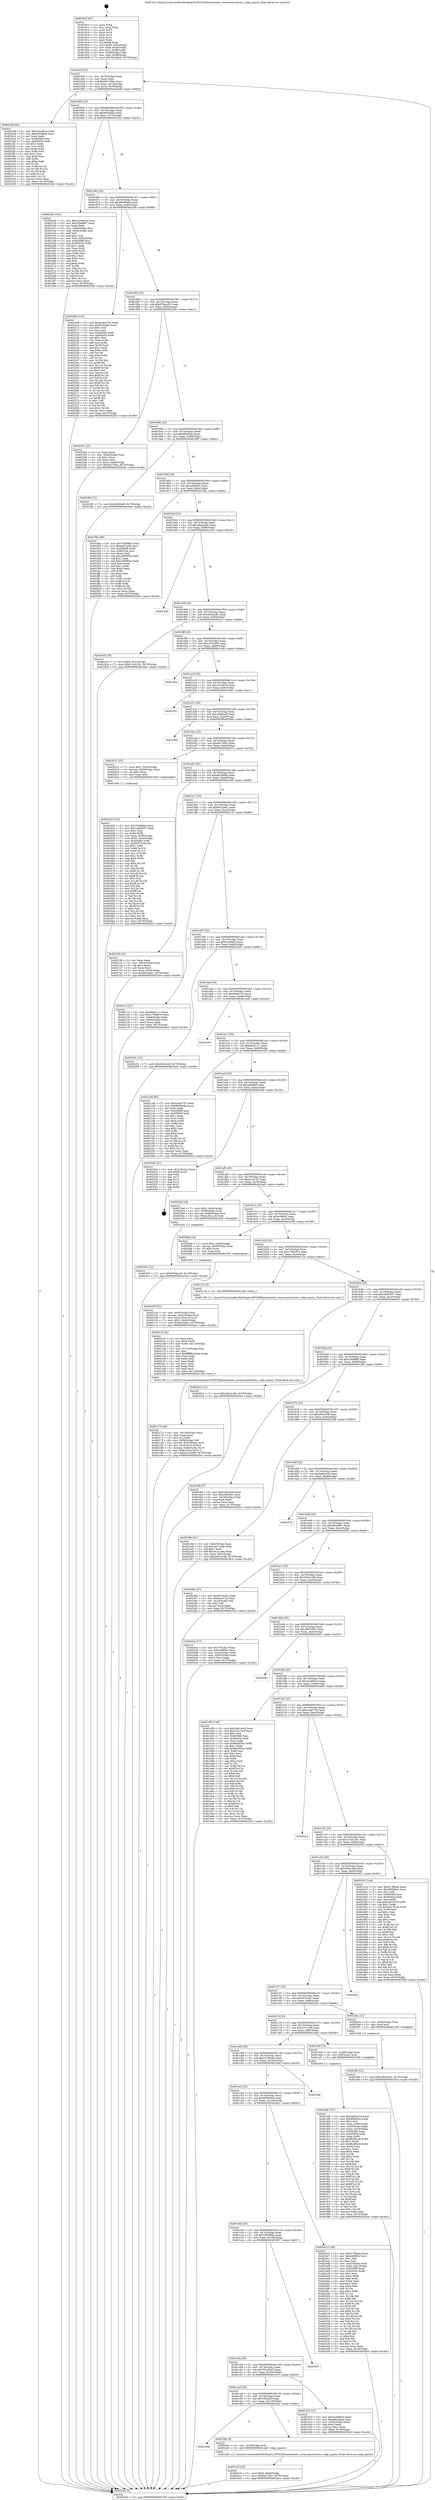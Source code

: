 digraph "0x401910" {
  label = "0x401910 (/mnt/c/Users/mathe/Desktop/tcc/POCII/binaries/extr_swayswaycriteria.c_skip_spaces_Final-ollvm.out::main(0))"
  labelloc = "t"
  node[shape=record]

  Entry [label="",width=0.3,height=0.3,shape=circle,fillcolor=black,style=filled]
  "0x40193f" [label="{
     0x40193f [23]\l
     | [instrs]\l
     &nbsp;&nbsp;0x40193f \<+3\>: mov -0x70(%rbp),%eax\l
     &nbsp;&nbsp;0x401942 \<+2\>: mov %eax,%ecx\l
     &nbsp;&nbsp;0x401944 \<+6\>: sub $0x82c75fce,%ecx\l
     &nbsp;&nbsp;0x40194a \<+3\>: mov %eax,-0x74(%rbp)\l
     &nbsp;&nbsp;0x40194d \<+3\>: mov %ecx,-0x78(%rbp)\l
     &nbsp;&nbsp;0x401950 \<+6\>: je 00000000004022d8 \<main+0x9c8\>\l
  }"]
  "0x4022d8" [label="{
     0x4022d8 [83]\l
     | [instrs]\l
     &nbsp;&nbsp;0x4022d8 \<+5\>: mov $0xc52c461d,%eax\l
     &nbsp;&nbsp;0x4022dd \<+5\>: mov $0x8e926fab,%ecx\l
     &nbsp;&nbsp;0x4022e2 \<+2\>: xor %edx,%edx\l
     &nbsp;&nbsp;0x4022e4 \<+7\>: mov 0x405068,%esi\l
     &nbsp;&nbsp;0x4022eb \<+7\>: mov 0x405054,%edi\l
     &nbsp;&nbsp;0x4022f2 \<+3\>: sub $0x1,%edx\l
     &nbsp;&nbsp;0x4022f5 \<+3\>: mov %esi,%r8d\l
     &nbsp;&nbsp;0x4022f8 \<+3\>: add %edx,%r8d\l
     &nbsp;&nbsp;0x4022fb \<+4\>: imul %r8d,%esi\l
     &nbsp;&nbsp;0x4022ff \<+3\>: and $0x1,%esi\l
     &nbsp;&nbsp;0x402302 \<+3\>: cmp $0x0,%esi\l
     &nbsp;&nbsp;0x402305 \<+4\>: sete %r9b\l
     &nbsp;&nbsp;0x402309 \<+3\>: cmp $0xa,%edi\l
     &nbsp;&nbsp;0x40230c \<+4\>: setl %r10b\l
     &nbsp;&nbsp;0x402310 \<+3\>: mov %r9b,%r11b\l
     &nbsp;&nbsp;0x402313 \<+3\>: and %r10b,%r11b\l
     &nbsp;&nbsp;0x402316 \<+3\>: xor %r10b,%r9b\l
     &nbsp;&nbsp;0x402319 \<+3\>: or %r9b,%r11b\l
     &nbsp;&nbsp;0x40231c \<+4\>: test $0x1,%r11b\l
     &nbsp;&nbsp;0x402320 \<+3\>: cmovne %ecx,%eax\l
     &nbsp;&nbsp;0x402323 \<+3\>: mov %eax,-0x70(%rbp)\l
     &nbsp;&nbsp;0x402326 \<+5\>: jmp 00000000004025e4 \<main+0xcd4\>\l
  }"]
  "0x401956" [label="{
     0x401956 [22]\l
     | [instrs]\l
     &nbsp;&nbsp;0x401956 \<+5\>: jmp 000000000040195b \<main+0x4b\>\l
     &nbsp;&nbsp;0x40195b \<+3\>: mov -0x74(%rbp),%eax\l
     &nbsp;&nbsp;0x40195e \<+5\>: sub $0x8e926fab,%eax\l
     &nbsp;&nbsp;0x401963 \<+3\>: mov %eax,-0x7c(%rbp)\l
     &nbsp;&nbsp;0x401966 \<+6\>: je 000000000040232b \<main+0xa1b\>\l
  }"]
  Exit [label="",width=0.3,height=0.3,shape=circle,fillcolor=black,style=filled,peripheries=2]
  "0x40232b" [label="{
     0x40232b [103]\l
     | [instrs]\l
     &nbsp;&nbsp;0x40232b \<+5\>: mov $0xc52c461d,%eax\l
     &nbsp;&nbsp;0x402330 \<+5\>: mov $0x2d3ef967,%ecx\l
     &nbsp;&nbsp;0x402335 \<+2\>: xor %edx,%edx\l
     &nbsp;&nbsp;0x402337 \<+3\>: mov -0x68(%rbp),%esi\l
     &nbsp;&nbsp;0x40233a \<+3\>: cmp -0x50(%rbp),%esi\l
     &nbsp;&nbsp;0x40233d \<+4\>: setl %dil\l
     &nbsp;&nbsp;0x402341 \<+4\>: and $0x1,%dil\l
     &nbsp;&nbsp;0x402345 \<+4\>: mov %dil,-0x2d(%rbp)\l
     &nbsp;&nbsp;0x402349 \<+7\>: mov 0x405068,%esi\l
     &nbsp;&nbsp;0x402350 \<+8\>: mov 0x405054,%r8d\l
     &nbsp;&nbsp;0x402358 \<+3\>: sub $0x1,%edx\l
     &nbsp;&nbsp;0x40235b \<+3\>: mov %esi,%r9d\l
     &nbsp;&nbsp;0x40235e \<+3\>: add %edx,%r9d\l
     &nbsp;&nbsp;0x402361 \<+4\>: imul %r9d,%esi\l
     &nbsp;&nbsp;0x402365 \<+3\>: and $0x1,%esi\l
     &nbsp;&nbsp;0x402368 \<+3\>: cmp $0x0,%esi\l
     &nbsp;&nbsp;0x40236b \<+4\>: sete %dil\l
     &nbsp;&nbsp;0x40236f \<+4\>: cmp $0xa,%r8d\l
     &nbsp;&nbsp;0x402373 \<+4\>: setl %r10b\l
     &nbsp;&nbsp;0x402377 \<+3\>: mov %dil,%r11b\l
     &nbsp;&nbsp;0x40237a \<+3\>: and %r10b,%r11b\l
     &nbsp;&nbsp;0x40237d \<+3\>: xor %r10b,%dil\l
     &nbsp;&nbsp;0x402380 \<+3\>: or %dil,%r11b\l
     &nbsp;&nbsp;0x402383 \<+4\>: test $0x1,%r11b\l
     &nbsp;&nbsp;0x402387 \<+3\>: cmovne %ecx,%eax\l
     &nbsp;&nbsp;0x40238a \<+3\>: mov %eax,-0x70(%rbp)\l
     &nbsp;&nbsp;0x40238d \<+5\>: jmp 00000000004025e4 \<main+0xcd4\>\l
  }"]
  "0x40196c" [label="{
     0x40196c [22]\l
     | [instrs]\l
     &nbsp;&nbsp;0x40196c \<+5\>: jmp 0000000000401971 \<main+0x61\>\l
     &nbsp;&nbsp;0x401971 \<+3\>: mov -0x74(%rbp),%eax\l
     &nbsp;&nbsp;0x401974 \<+5\>: sub $0x8fad848a,%eax\l
     &nbsp;&nbsp;0x401979 \<+3\>: mov %eax,-0x80(%rbp)\l
     &nbsp;&nbsp;0x40197c \<+6\>: je 000000000040220b \<main+0x8fb\>\l
  }"]
  "0x4023f6" [label="{
     0x4023f6 [12]\l
     | [instrs]\l
     &nbsp;&nbsp;0x4023f6 \<+7\>: movl $0xc064a242,-0x70(%rbp)\l
     &nbsp;&nbsp;0x4023fd \<+5\>: jmp 00000000004025e4 \<main+0xcd4\>\l
  }"]
  "0x40220b" [label="{
     0x40220b [134]\l
     | [instrs]\l
     &nbsp;&nbsp;0x40220b \<+5\>: mov $0x4cab3753,%eax\l
     &nbsp;&nbsp;0x402210 \<+5\>: mov $0xf1cbddf1,%ecx\l
     &nbsp;&nbsp;0x402215 \<+2\>: mov $0x1,%dl\l
     &nbsp;&nbsp;0x402217 \<+2\>: xor %esi,%esi\l
     &nbsp;&nbsp;0x402219 \<+7\>: mov 0x405068,%edi\l
     &nbsp;&nbsp;0x402220 \<+8\>: mov 0x405054,%r8d\l
     &nbsp;&nbsp;0x402228 \<+3\>: sub $0x1,%esi\l
     &nbsp;&nbsp;0x40222b \<+3\>: mov %edi,%r9d\l
     &nbsp;&nbsp;0x40222e \<+3\>: add %esi,%r9d\l
     &nbsp;&nbsp;0x402231 \<+4\>: imul %r9d,%edi\l
     &nbsp;&nbsp;0x402235 \<+3\>: and $0x1,%edi\l
     &nbsp;&nbsp;0x402238 \<+3\>: cmp $0x0,%edi\l
     &nbsp;&nbsp;0x40223b \<+4\>: sete %r10b\l
     &nbsp;&nbsp;0x40223f \<+4\>: cmp $0xa,%r8d\l
     &nbsp;&nbsp;0x402243 \<+4\>: setl %r11b\l
     &nbsp;&nbsp;0x402247 \<+3\>: mov %r10b,%bl\l
     &nbsp;&nbsp;0x40224a \<+3\>: xor $0xff,%bl\l
     &nbsp;&nbsp;0x40224d \<+3\>: mov %r11b,%r14b\l
     &nbsp;&nbsp;0x402250 \<+4\>: xor $0xff,%r14b\l
     &nbsp;&nbsp;0x402254 \<+3\>: xor $0x1,%dl\l
     &nbsp;&nbsp;0x402257 \<+3\>: mov %bl,%r15b\l
     &nbsp;&nbsp;0x40225a \<+4\>: and $0xff,%r15b\l
     &nbsp;&nbsp;0x40225e \<+3\>: and %dl,%r10b\l
     &nbsp;&nbsp;0x402261 \<+3\>: mov %r14b,%r12b\l
     &nbsp;&nbsp;0x402264 \<+4\>: and $0xff,%r12b\l
     &nbsp;&nbsp;0x402268 \<+3\>: and %dl,%r11b\l
     &nbsp;&nbsp;0x40226b \<+3\>: or %r10b,%r15b\l
     &nbsp;&nbsp;0x40226e \<+3\>: or %r11b,%r12b\l
     &nbsp;&nbsp;0x402271 \<+3\>: xor %r12b,%r15b\l
     &nbsp;&nbsp;0x402274 \<+3\>: or %r14b,%bl\l
     &nbsp;&nbsp;0x402277 \<+3\>: xor $0xff,%bl\l
     &nbsp;&nbsp;0x40227a \<+3\>: or $0x1,%dl\l
     &nbsp;&nbsp;0x40227d \<+2\>: and %dl,%bl\l
     &nbsp;&nbsp;0x40227f \<+3\>: or %bl,%r15b\l
     &nbsp;&nbsp;0x402282 \<+4\>: test $0x1,%r15b\l
     &nbsp;&nbsp;0x402286 \<+3\>: cmovne %ecx,%eax\l
     &nbsp;&nbsp;0x402289 \<+3\>: mov %eax,-0x70(%rbp)\l
     &nbsp;&nbsp;0x40228c \<+5\>: jmp 00000000004025e4 \<main+0xcd4\>\l
  }"]
  "0x401982" [label="{
     0x401982 [25]\l
     | [instrs]\l
     &nbsp;&nbsp;0x401982 \<+5\>: jmp 0000000000401987 \<main+0x77\>\l
     &nbsp;&nbsp;0x401987 \<+3\>: mov -0x74(%rbp),%eax\l
     &nbsp;&nbsp;0x40198a \<+5\>: sub $0x97b9ac20,%eax\l
     &nbsp;&nbsp;0x40198f \<+6\>: mov %eax,-0x84(%rbp)\l
     &nbsp;&nbsp;0x401995 \<+6\>: je 00000000004023d1 \<main+0xac1\>\l
  }"]
  "0x4023c5" [label="{
     0x4023c5 [12]\l
     | [instrs]\l
     &nbsp;&nbsp;0x4023c5 \<+7\>: movl $0x97b9ac20,-0x70(%rbp)\l
     &nbsp;&nbsp;0x4023cc \<+5\>: jmp 00000000004025e4 \<main+0xcd4\>\l
  }"]
  "0x4023d1" [label="{
     0x4023d1 [25]\l
     | [instrs]\l
     &nbsp;&nbsp;0x4023d1 \<+2\>: xor %eax,%eax\l
     &nbsp;&nbsp;0x4023d3 \<+3\>: mov -0x68(%rbp),%ecx\l
     &nbsp;&nbsp;0x4023d6 \<+3\>: sub $0x1,%eax\l
     &nbsp;&nbsp;0x4023d9 \<+2\>: sub %eax,%ecx\l
     &nbsp;&nbsp;0x4023db \<+3\>: mov %ecx,-0x68(%rbp)\l
     &nbsp;&nbsp;0x4023de \<+7\>: movl $0x82c75fce,-0x70(%rbp)\l
     &nbsp;&nbsp;0x4023e5 \<+5\>: jmp 00000000004025e4 \<main+0xcd4\>\l
  }"]
  "0x40199b" [label="{
     0x40199b [25]\l
     | [instrs]\l
     &nbsp;&nbsp;0x40199b \<+5\>: jmp 00000000004019a0 \<main+0x90\>\l
     &nbsp;&nbsp;0x4019a0 \<+3\>: mov -0x74(%rbp),%eax\l
     &nbsp;&nbsp;0x4019a3 \<+5\>: sub $0x9f6df2ea,%eax\l
     &nbsp;&nbsp;0x4019a8 \<+6\>: mov %eax,-0x88(%rbp)\l
     &nbsp;&nbsp;0x4019ae \<+6\>: je 0000000000401f93 \<main+0x683\>\l
  }"]
  "0x4022c5" [label="{
     0x4022c5 [19]\l
     | [instrs]\l
     &nbsp;&nbsp;0x4022c5 \<+7\>: movl $0x0,-0x68(%rbp)\l
     &nbsp;&nbsp;0x4022cc \<+7\>: movl $0x82c75fce,-0x70(%rbp)\l
     &nbsp;&nbsp;0x4022d3 \<+5\>: jmp 00000000004025e4 \<main+0xcd4\>\l
  }"]
  "0x401f93" [label="{
     0x401f93 [12]\l
     | [instrs]\l
     &nbsp;&nbsp;0x401f93 \<+7\>: movl $0x25bf8af6,-0x70(%rbp)\l
     &nbsp;&nbsp;0x401f9a \<+5\>: jmp 00000000004025e4 \<main+0xcd4\>\l
  }"]
  "0x4019b4" [label="{
     0x4019b4 [25]\l
     | [instrs]\l
     &nbsp;&nbsp;0x4019b4 \<+5\>: jmp 00000000004019b9 \<main+0xa9\>\l
     &nbsp;&nbsp;0x4019b9 \<+3\>: mov -0x74(%rbp),%eax\l
     &nbsp;&nbsp;0x4019bc \<+5\>: sub $0xa3efcfb1,%eax\l
     &nbsp;&nbsp;0x4019c1 \<+6\>: mov %eax,-0x8c(%rbp)\l
     &nbsp;&nbsp;0x4019c7 \<+6\>: je 0000000000401fba \<main+0x6aa\>\l
  }"]
  "0x401d06" [label="{
     0x401d06\l
  }", style=dashed]
  "0x401fba" [label="{
     0x401fba [88]\l
     | [instrs]\l
     &nbsp;&nbsp;0x401fba \<+5\>: mov $0x70509fab,%eax\l
     &nbsp;&nbsp;0x401fbf \<+5\>: mov $0xda27a0fc,%ecx\l
     &nbsp;&nbsp;0x401fc4 \<+7\>: mov 0x405068,%edx\l
     &nbsp;&nbsp;0x401fcb \<+7\>: mov 0x405054,%esi\l
     &nbsp;&nbsp;0x401fd2 \<+2\>: mov %edx,%edi\l
     &nbsp;&nbsp;0x401fd4 \<+6\>: sub $0xc306905a,%edi\l
     &nbsp;&nbsp;0x401fda \<+3\>: sub $0x1,%edi\l
     &nbsp;&nbsp;0x401fdd \<+6\>: add $0xc306905a,%edi\l
     &nbsp;&nbsp;0x401fe3 \<+3\>: imul %edi,%edx\l
     &nbsp;&nbsp;0x401fe6 \<+3\>: and $0x1,%edx\l
     &nbsp;&nbsp;0x401fe9 \<+3\>: cmp $0x0,%edx\l
     &nbsp;&nbsp;0x401fec \<+4\>: sete %r8b\l
     &nbsp;&nbsp;0x401ff0 \<+3\>: cmp $0xa,%esi\l
     &nbsp;&nbsp;0x401ff3 \<+4\>: setl %r9b\l
     &nbsp;&nbsp;0x401ff7 \<+3\>: mov %r8b,%r10b\l
     &nbsp;&nbsp;0x401ffa \<+3\>: and %r9b,%r10b\l
     &nbsp;&nbsp;0x401ffd \<+3\>: xor %r9b,%r8b\l
     &nbsp;&nbsp;0x402000 \<+3\>: or %r8b,%r10b\l
     &nbsp;&nbsp;0x402003 \<+4\>: test $0x1,%r10b\l
     &nbsp;&nbsp;0x402007 \<+3\>: cmovne %ecx,%eax\l
     &nbsp;&nbsp;0x40200a \<+3\>: mov %eax,-0x70(%rbp)\l
     &nbsp;&nbsp;0x40200d \<+5\>: jmp 00000000004025e4 \<main+0xcd4\>\l
  }"]
  "0x4019cd" [label="{
     0x4019cd [25]\l
     | [instrs]\l
     &nbsp;&nbsp;0x4019cd \<+5\>: jmp 00000000004019d2 \<main+0xc2\>\l
     &nbsp;&nbsp;0x4019d2 \<+3\>: mov -0x74(%rbp),%eax\l
     &nbsp;&nbsp;0x4019d5 \<+5\>: sub $0xa9e2baa6,%eax\l
     &nbsp;&nbsp;0x4019da \<+6\>: mov %eax,-0x90(%rbp)\l
     &nbsp;&nbsp;0x4019e0 \<+6\>: je 0000000000401d2b \<main+0x41b\>\l
  }"]
  "0x4022bc" [label="{
     0x4022bc [9]\l
     | [instrs]\l
     &nbsp;&nbsp;0x4022bc \<+4\>: mov -0x58(%rbp),%rdi\l
     &nbsp;&nbsp;0x4022c0 \<+5\>: call 0000000000401440 \<skip_spaces\>\l
     | [calls]\l
     &nbsp;&nbsp;0x401440 \{1\} (/mnt/c/Users/mathe/Desktop/tcc/POCII/binaries/extr_swayswaycriteria.c_skip_spaces_Final-ollvm.out::skip_spaces)\l
  }"]
  "0x401d2b" [label="{
     0x401d2b\l
  }", style=dashed]
  "0x4019e6" [label="{
     0x4019e6 [25]\l
     | [instrs]\l
     &nbsp;&nbsp;0x4019e6 \<+5\>: jmp 00000000004019eb \<main+0xdb\>\l
     &nbsp;&nbsp;0x4019eb \<+3\>: mov -0x74(%rbp),%eax\l
     &nbsp;&nbsp;0x4019ee \<+5\>: sub $0xc064a242,%eax\l
     &nbsp;&nbsp;0x4019f3 \<+6\>: mov %eax,-0x94(%rbp)\l
     &nbsp;&nbsp;0x4019f9 \<+6\>: je 000000000040241f \<main+0xb0f\>\l
  }"]
  "0x402173" [label="{
     0x402173 [44]\l
     | [instrs]\l
     &nbsp;&nbsp;0x402173 \<+6\>: mov -0x118(%rbp),%ecx\l
     &nbsp;&nbsp;0x402179 \<+3\>: imul %eax,%ecx\l
     &nbsp;&nbsp;0x40217c \<+3\>: mov %cl,%r8b\l
     &nbsp;&nbsp;0x40217f \<+4\>: mov -0x58(%rbp),%r9\l
     &nbsp;&nbsp;0x402183 \<+4\>: movslq -0x5c(%rbp),%r10\l
     &nbsp;&nbsp;0x402187 \<+4\>: mov (%r9,%r10,8),%r9\l
     &nbsp;&nbsp;0x40218b \<+4\>: movslq -0x64(%rbp),%r10\l
     &nbsp;&nbsp;0x40218f \<+4\>: mov %r8b,(%r9,%r10,1)\l
     &nbsp;&nbsp;0x402193 \<+7\>: movl $0xe6c309d6,-0x70(%rbp)\l
     &nbsp;&nbsp;0x40219a \<+5\>: jmp 00000000004025e4 \<main+0xcd4\>\l
  }"]
  "0x40241f" [label="{
     0x40241f [19]\l
     | [instrs]\l
     &nbsp;&nbsp;0x40241f \<+7\>: movl $0x0,-0x3c(%rbp)\l
     &nbsp;&nbsp;0x402426 \<+7\>: movl $0x51441391,-0x70(%rbp)\l
     &nbsp;&nbsp;0x40242d \<+5\>: jmp 00000000004025e4 \<main+0xcd4\>\l
  }"]
  "0x4019ff" [label="{
     0x4019ff [25]\l
     | [instrs]\l
     &nbsp;&nbsp;0x4019ff \<+5\>: jmp 0000000000401a04 \<main+0xf4\>\l
     &nbsp;&nbsp;0x401a04 \<+3\>: mov -0x74(%rbp),%eax\l
     &nbsp;&nbsp;0x401a07 \<+5\>: sub $0xc476c95b,%eax\l
     &nbsp;&nbsp;0x401a0c \<+6\>: mov %eax,-0x98(%rbp)\l
     &nbsp;&nbsp;0x401a12 \<+6\>: je 0000000000401dbb \<main+0x4ab\>\l
  }"]
  "0x40213f" [label="{
     0x40213f [52]\l
     | [instrs]\l
     &nbsp;&nbsp;0x40213f \<+2\>: xor %ecx,%ecx\l
     &nbsp;&nbsp;0x402141 \<+5\>: mov $0x2,%edx\l
     &nbsp;&nbsp;0x402146 \<+6\>: mov %edx,-0x114(%rbp)\l
     &nbsp;&nbsp;0x40214c \<+1\>: cltd\l
     &nbsp;&nbsp;0x40214d \<+6\>: mov -0x114(%rbp),%esi\l
     &nbsp;&nbsp;0x402153 \<+2\>: idiv %esi\l
     &nbsp;&nbsp;0x402155 \<+6\>: imul $0xfffffffe,%edx,%edx\l
     &nbsp;&nbsp;0x40215b \<+2\>: mov %ecx,%edi\l
     &nbsp;&nbsp;0x40215d \<+2\>: sub %edx,%edi\l
     &nbsp;&nbsp;0x40215f \<+2\>: mov %ecx,%edx\l
     &nbsp;&nbsp;0x402161 \<+3\>: sub $0x1,%edx\l
     &nbsp;&nbsp;0x402164 \<+2\>: add %edx,%edi\l
     &nbsp;&nbsp;0x402166 \<+2\>: sub %edi,%ecx\l
     &nbsp;&nbsp;0x402168 \<+6\>: mov %ecx,-0x118(%rbp)\l
     &nbsp;&nbsp;0x40216e \<+5\>: call 0000000000401160 \<next_i\>\l
     | [calls]\l
     &nbsp;&nbsp;0x401160 \{1\} (/mnt/c/Users/mathe/Desktop/tcc/POCII/binaries/extr_swayswaycriteria.c_skip_spaces_Final-ollvm.out::next_i)\l
  }"]
  "0x401dbb" [label="{
     0x401dbb\l
  }", style=dashed]
  "0x401a18" [label="{
     0x401a18 [25]\l
     | [instrs]\l
     &nbsp;&nbsp;0x401a18 \<+5\>: jmp 0000000000401a1d \<main+0x10d\>\l
     &nbsp;&nbsp;0x401a1d \<+3\>: mov -0x74(%rbp),%eax\l
     &nbsp;&nbsp;0x401a20 \<+5\>: sub $0xc52c461d,%eax\l
     &nbsp;&nbsp;0x401a25 \<+6\>: mov %eax,-0x9c(%rbp)\l
     &nbsp;&nbsp;0x401a2b \<+6\>: je 00000000004025d1 \<main+0xcc1\>\l
  }"]
  "0x402100" [label="{
     0x402100 [31]\l
     | [instrs]\l
     &nbsp;&nbsp;0x402100 \<+4\>: mov -0x58(%rbp),%rdi\l
     &nbsp;&nbsp;0x402104 \<+4\>: movslq -0x5c(%rbp),%rcx\l
     &nbsp;&nbsp;0x402108 \<+4\>: mov %rax,(%rdi,%rcx,8)\l
     &nbsp;&nbsp;0x40210c \<+7\>: movl $0x0,-0x64(%rbp)\l
     &nbsp;&nbsp;0x402113 \<+7\>: movl $0xf022afe1,-0x70(%rbp)\l
     &nbsp;&nbsp;0x40211a \<+5\>: jmp 00000000004025e4 \<main+0xcd4\>\l
  }"]
  "0x4025d1" [label="{
     0x4025d1\l
  }", style=dashed]
  "0x401a31" [label="{
     0x401a31 [25]\l
     | [instrs]\l
     &nbsp;&nbsp;0x401a31 \<+5\>: jmp 0000000000401a36 \<main+0x126\>\l
     &nbsp;&nbsp;0x401a36 \<+3\>: mov -0x74(%rbp),%eax\l
     &nbsp;&nbsp;0x401a39 \<+5\>: sub $0xca084ac8,%eax\l
     &nbsp;&nbsp;0x401a3e \<+6\>: mov %eax,-0xa0(%rbp)\l
     &nbsp;&nbsp;0x401a44 \<+6\>: je 000000000040240e \<main+0xafe\>\l
  }"]
  "0x402029" [label="{
     0x402029 [153]\l
     | [instrs]\l
     &nbsp;&nbsp;0x402029 \<+5\>: mov $0x70509fab,%ecx\l
     &nbsp;&nbsp;0x40202e \<+5\>: mov $0x1ab65837,%edx\l
     &nbsp;&nbsp;0x402033 \<+3\>: mov $0x1,%sil\l
     &nbsp;&nbsp;0x402036 \<+3\>: xor %r8d,%r8d\l
     &nbsp;&nbsp;0x402039 \<+4\>: mov %rax,-0x58(%rbp)\l
     &nbsp;&nbsp;0x40203d \<+7\>: movl $0x0,-0x5c(%rbp)\l
     &nbsp;&nbsp;0x402044 \<+8\>: mov 0x405068,%r9d\l
     &nbsp;&nbsp;0x40204c \<+8\>: mov 0x405054,%r10d\l
     &nbsp;&nbsp;0x402054 \<+4\>: sub $0x1,%r8d\l
     &nbsp;&nbsp;0x402058 \<+3\>: mov %r9d,%r11d\l
     &nbsp;&nbsp;0x40205b \<+3\>: add %r8d,%r11d\l
     &nbsp;&nbsp;0x40205e \<+4\>: imul %r11d,%r9d\l
     &nbsp;&nbsp;0x402062 \<+4\>: and $0x1,%r9d\l
     &nbsp;&nbsp;0x402066 \<+4\>: cmp $0x0,%r9d\l
     &nbsp;&nbsp;0x40206a \<+3\>: sete %bl\l
     &nbsp;&nbsp;0x40206d \<+4\>: cmp $0xa,%r10d\l
     &nbsp;&nbsp;0x402071 \<+4\>: setl %r14b\l
     &nbsp;&nbsp;0x402075 \<+3\>: mov %bl,%r15b\l
     &nbsp;&nbsp;0x402078 \<+4\>: xor $0xff,%r15b\l
     &nbsp;&nbsp;0x40207c \<+3\>: mov %r14b,%r12b\l
     &nbsp;&nbsp;0x40207f \<+4\>: xor $0xff,%r12b\l
     &nbsp;&nbsp;0x402083 \<+4\>: xor $0x1,%sil\l
     &nbsp;&nbsp;0x402087 \<+3\>: mov %r15b,%r13b\l
     &nbsp;&nbsp;0x40208a \<+4\>: and $0xff,%r13b\l
     &nbsp;&nbsp;0x40208e \<+3\>: and %sil,%bl\l
     &nbsp;&nbsp;0x402091 \<+3\>: mov %r12b,%al\l
     &nbsp;&nbsp;0x402094 \<+2\>: and $0xff,%al\l
     &nbsp;&nbsp;0x402096 \<+3\>: and %sil,%r14b\l
     &nbsp;&nbsp;0x402099 \<+3\>: or %bl,%r13b\l
     &nbsp;&nbsp;0x40209c \<+3\>: or %r14b,%al\l
     &nbsp;&nbsp;0x40209f \<+3\>: xor %al,%r13b\l
     &nbsp;&nbsp;0x4020a2 \<+3\>: or %r12b,%r15b\l
     &nbsp;&nbsp;0x4020a5 \<+4\>: xor $0xff,%r15b\l
     &nbsp;&nbsp;0x4020a9 \<+4\>: or $0x1,%sil\l
     &nbsp;&nbsp;0x4020ad \<+3\>: and %sil,%r15b\l
     &nbsp;&nbsp;0x4020b0 \<+3\>: or %r15b,%r13b\l
     &nbsp;&nbsp;0x4020b3 \<+4\>: test $0x1,%r13b\l
     &nbsp;&nbsp;0x4020b7 \<+3\>: cmovne %edx,%ecx\l
     &nbsp;&nbsp;0x4020ba \<+3\>: mov %ecx,-0x70(%rbp)\l
     &nbsp;&nbsp;0x4020bd \<+5\>: jmp 00000000004025e4 \<main+0xcd4\>\l
  }"]
  "0x40240e" [label="{
     0x40240e\l
  }", style=dashed]
  "0x401a4a" [label="{
     0x401a4a [25]\l
     | [instrs]\l
     &nbsp;&nbsp;0x401a4a \<+5\>: jmp 0000000000401a4f \<main+0x13f\>\l
     &nbsp;&nbsp;0x401a4f \<+3\>: mov -0x74(%rbp),%eax\l
     &nbsp;&nbsp;0x401a52 \<+5\>: sub $0xda27a0fc,%eax\l
     &nbsp;&nbsp;0x401a57 \<+6\>: mov %eax,-0xa4(%rbp)\l
     &nbsp;&nbsp;0x401a5d \<+6\>: je 0000000000402012 \<main+0x702\>\l
  }"]
  "0x401ef6" [label="{
     0x401ef6 [157]\l
     | [instrs]\l
     &nbsp;&nbsp;0x401ef6 \<+5\>: mov $0x2a62ce34,%ecx\l
     &nbsp;&nbsp;0x401efb \<+5\>: mov $0x9f6df2ea,%edx\l
     &nbsp;&nbsp;0x401f00 \<+3\>: mov $0x1,%sil\l
     &nbsp;&nbsp;0x401f03 \<+3\>: mov %eax,-0x4c(%rbp)\l
     &nbsp;&nbsp;0x401f06 \<+3\>: mov -0x4c(%rbp),%eax\l
     &nbsp;&nbsp;0x401f09 \<+3\>: mov %eax,-0x34(%rbp)\l
     &nbsp;&nbsp;0x401f0c \<+7\>: mov 0x405068,%eax\l
     &nbsp;&nbsp;0x401f13 \<+8\>: mov 0x405054,%r8d\l
     &nbsp;&nbsp;0x401f1b \<+3\>: mov %eax,%r9d\l
     &nbsp;&nbsp;0x401f1e \<+7\>: sub $0x9b2f5e36,%r9d\l
     &nbsp;&nbsp;0x401f25 \<+4\>: sub $0x1,%r9d\l
     &nbsp;&nbsp;0x401f29 \<+7\>: add $0x9b2f5e36,%r9d\l
     &nbsp;&nbsp;0x401f30 \<+4\>: imul %r9d,%eax\l
     &nbsp;&nbsp;0x401f34 \<+3\>: and $0x1,%eax\l
     &nbsp;&nbsp;0x401f37 \<+3\>: cmp $0x0,%eax\l
     &nbsp;&nbsp;0x401f3a \<+4\>: sete %r10b\l
     &nbsp;&nbsp;0x401f3e \<+4\>: cmp $0xa,%r8d\l
     &nbsp;&nbsp;0x401f42 \<+4\>: setl %r11b\l
     &nbsp;&nbsp;0x401f46 \<+3\>: mov %r10b,%bl\l
     &nbsp;&nbsp;0x401f49 \<+3\>: xor $0xff,%bl\l
     &nbsp;&nbsp;0x401f4c \<+3\>: mov %r11b,%r14b\l
     &nbsp;&nbsp;0x401f4f \<+4\>: xor $0xff,%r14b\l
     &nbsp;&nbsp;0x401f53 \<+4\>: xor $0x1,%sil\l
     &nbsp;&nbsp;0x401f57 \<+3\>: mov %bl,%r15b\l
     &nbsp;&nbsp;0x401f5a \<+4\>: and $0xff,%r15b\l
     &nbsp;&nbsp;0x401f5e \<+3\>: and %sil,%r10b\l
     &nbsp;&nbsp;0x401f61 \<+3\>: mov %r14b,%r12b\l
     &nbsp;&nbsp;0x401f64 \<+4\>: and $0xff,%r12b\l
     &nbsp;&nbsp;0x401f68 \<+3\>: and %sil,%r11b\l
     &nbsp;&nbsp;0x401f6b \<+3\>: or %r10b,%r15b\l
     &nbsp;&nbsp;0x401f6e \<+3\>: or %r11b,%r12b\l
     &nbsp;&nbsp;0x401f71 \<+3\>: xor %r12b,%r15b\l
     &nbsp;&nbsp;0x401f74 \<+3\>: or %r14b,%bl\l
     &nbsp;&nbsp;0x401f77 \<+3\>: xor $0xff,%bl\l
     &nbsp;&nbsp;0x401f7a \<+4\>: or $0x1,%sil\l
     &nbsp;&nbsp;0x401f7e \<+3\>: and %sil,%bl\l
     &nbsp;&nbsp;0x401f81 \<+3\>: or %bl,%r15b\l
     &nbsp;&nbsp;0x401f84 \<+4\>: test $0x1,%r15b\l
     &nbsp;&nbsp;0x401f88 \<+3\>: cmovne %edx,%ecx\l
     &nbsp;&nbsp;0x401f8b \<+3\>: mov %ecx,-0x70(%rbp)\l
     &nbsp;&nbsp;0x401f8e \<+5\>: jmp 00000000004025e4 \<main+0xcd4\>\l
  }"]
  "0x402012" [label="{
     0x402012 [23]\l
     | [instrs]\l
     &nbsp;&nbsp;0x402012 \<+7\>: movl $0x1,-0x50(%rbp)\l
     &nbsp;&nbsp;0x402019 \<+4\>: movslq -0x50(%rbp),%rax\l
     &nbsp;&nbsp;0x40201d \<+4\>: shl $0x3,%rax\l
     &nbsp;&nbsp;0x402021 \<+3\>: mov %rax,%rdi\l
     &nbsp;&nbsp;0x402024 \<+5\>: call 0000000000401050 \<malloc@plt\>\l
     | [calls]\l
     &nbsp;&nbsp;0x401050 \{1\} (unknown)\l
  }"]
  "0x401a63" [label="{
     0x401a63 [25]\l
     | [instrs]\l
     &nbsp;&nbsp;0x401a63 \<+5\>: jmp 0000000000401a68 \<main+0x158\>\l
     &nbsp;&nbsp;0x401a68 \<+3\>: mov -0x74(%rbp),%eax\l
     &nbsp;&nbsp;0x401a6b \<+5\>: sub $0xe6c309d6,%eax\l
     &nbsp;&nbsp;0x401a70 \<+6\>: mov %eax,-0xa8(%rbp)\l
     &nbsp;&nbsp;0x401a76 \<+6\>: je 000000000040219f \<main+0x88f\>\l
  }"]
  "0x401910" [label="{
     0x401910 [47]\l
     | [instrs]\l
     &nbsp;&nbsp;0x401910 \<+1\>: push %rbp\l
     &nbsp;&nbsp;0x401911 \<+3\>: mov %rsp,%rbp\l
     &nbsp;&nbsp;0x401914 \<+2\>: push %r15\l
     &nbsp;&nbsp;0x401916 \<+2\>: push %r14\l
     &nbsp;&nbsp;0x401918 \<+2\>: push %r13\l
     &nbsp;&nbsp;0x40191a \<+2\>: push %r12\l
     &nbsp;&nbsp;0x40191c \<+1\>: push %rbx\l
     &nbsp;&nbsp;0x40191d \<+7\>: sub $0xf8,%rsp\l
     &nbsp;&nbsp;0x401924 \<+7\>: movl $0x0,-0x3c(%rbp)\l
     &nbsp;&nbsp;0x40192b \<+3\>: mov %edi,-0x40(%rbp)\l
     &nbsp;&nbsp;0x40192e \<+4\>: mov %rsi,-0x48(%rbp)\l
     &nbsp;&nbsp;0x401932 \<+3\>: mov -0x40(%rbp),%edi\l
     &nbsp;&nbsp;0x401935 \<+3\>: mov %edi,-0x38(%rbp)\l
     &nbsp;&nbsp;0x401938 \<+7\>: movl $0x763c9ba5,-0x70(%rbp)\l
  }"]
  "0x40219f" [label="{
     0x40219f [25]\l
     | [instrs]\l
     &nbsp;&nbsp;0x40219f \<+2\>: xor %eax,%eax\l
     &nbsp;&nbsp;0x4021a1 \<+3\>: mov -0x64(%rbp),%ecx\l
     &nbsp;&nbsp;0x4021a4 \<+3\>: sub $0x1,%eax\l
     &nbsp;&nbsp;0x4021a7 \<+2\>: sub %eax,%ecx\l
     &nbsp;&nbsp;0x4021a9 \<+3\>: mov %ecx,-0x64(%rbp)\l
     &nbsp;&nbsp;0x4021ac \<+7\>: movl $0xf022afe1,-0x70(%rbp)\l
     &nbsp;&nbsp;0x4021b3 \<+5\>: jmp 00000000004025e4 \<main+0xcd4\>\l
  }"]
  "0x401a7c" [label="{
     0x401a7c [25]\l
     | [instrs]\l
     &nbsp;&nbsp;0x401a7c \<+5\>: jmp 0000000000401a81 \<main+0x171\>\l
     &nbsp;&nbsp;0x401a81 \<+3\>: mov -0x74(%rbp),%eax\l
     &nbsp;&nbsp;0x401a84 \<+5\>: sub $0xf022afe1,%eax\l
     &nbsp;&nbsp;0x401a89 \<+6\>: mov %eax,-0xac(%rbp)\l
     &nbsp;&nbsp;0x401a8f \<+6\>: je 000000000040211f \<main+0x80f\>\l
  }"]
  "0x4025e4" [label="{
     0x4025e4 [5]\l
     | [instrs]\l
     &nbsp;&nbsp;0x4025e4 \<+5\>: jmp 000000000040193f \<main+0x2f\>\l
  }"]
  "0x40211f" [label="{
     0x40211f [27]\l
     | [instrs]\l
     &nbsp;&nbsp;0x40211f \<+5\>: mov $0xfdbab111,%eax\l
     &nbsp;&nbsp;0x402124 \<+5\>: mov $0x1756e870,%ecx\l
     &nbsp;&nbsp;0x402129 \<+3\>: mov -0x64(%rbp),%edx\l
     &nbsp;&nbsp;0x40212c \<+3\>: cmp -0x60(%rbp),%edx\l
     &nbsp;&nbsp;0x40212f \<+3\>: cmovl %ecx,%eax\l
     &nbsp;&nbsp;0x402132 \<+3\>: mov %eax,-0x70(%rbp)\l
     &nbsp;&nbsp;0x402135 \<+5\>: jmp 00000000004025e4 \<main+0xcd4\>\l
  }"]
  "0x401a95" [label="{
     0x401a95 [25]\l
     | [instrs]\l
     &nbsp;&nbsp;0x401a95 \<+5\>: jmp 0000000000401a9a \<main+0x18a\>\l
     &nbsp;&nbsp;0x401a9a \<+3\>: mov -0x74(%rbp),%eax\l
     &nbsp;&nbsp;0x401a9d \<+5\>: sub $0xf1cbddf1,%eax\l
     &nbsp;&nbsp;0x401aa2 \<+6\>: mov %eax,-0xb0(%rbp)\l
     &nbsp;&nbsp;0x401aa8 \<+6\>: je 0000000000402291 \<main+0x981\>\l
  }"]
  "0x401ced" [label="{
     0x401ced [25]\l
     | [instrs]\l
     &nbsp;&nbsp;0x401ced \<+5\>: jmp 0000000000401cf2 \<main+0x3e2\>\l
     &nbsp;&nbsp;0x401cf2 \<+3\>: mov -0x74(%rbp),%eax\l
     &nbsp;&nbsp;0x401cf5 \<+5\>: sub $0x765cfa1f,%eax\l
     &nbsp;&nbsp;0x401cfa \<+6\>: mov %eax,-0x110(%rbp)\l
     &nbsp;&nbsp;0x401d00 \<+6\>: je 00000000004022bc \<main+0x9ac\>\l
  }"]
  "0x402291" [label="{
     0x402291 [12]\l
     | [instrs]\l
     &nbsp;&nbsp;0x402291 \<+7\>: movl $0x26e22c0f,-0x70(%rbp)\l
     &nbsp;&nbsp;0x402298 \<+5\>: jmp 00000000004025e4 \<main+0xcd4\>\l
  }"]
  "0x401aae" [label="{
     0x401aae [25]\l
     | [instrs]\l
     &nbsp;&nbsp;0x401aae \<+5\>: jmp 0000000000401ab3 \<main+0x1a3\>\l
     &nbsp;&nbsp;0x401ab3 \<+3\>: mov -0x74(%rbp),%eax\l
     &nbsp;&nbsp;0x401ab6 \<+5\>: sub $0xf9ebb7a1,%eax\l
     &nbsp;&nbsp;0x401abb \<+6\>: mov %eax,-0xb4(%rbp)\l
     &nbsp;&nbsp;0x401ac1 \<+6\>: je 0000000000401e4d \<main+0x53d\>\l
  }"]
  "0x401d10" [label="{
     0x401d10 [27]\l
     | [instrs]\l
     &nbsp;&nbsp;0x401d10 \<+5\>: mov $0x4a3d0814,%eax\l
     &nbsp;&nbsp;0x401d15 \<+5\>: mov $0xa9e2baa6,%ecx\l
     &nbsp;&nbsp;0x401d1a \<+3\>: mov -0x38(%rbp),%edx\l
     &nbsp;&nbsp;0x401d1d \<+3\>: cmp $0x2,%edx\l
     &nbsp;&nbsp;0x401d20 \<+3\>: cmovne %ecx,%eax\l
     &nbsp;&nbsp;0x401d23 \<+3\>: mov %eax,-0x70(%rbp)\l
     &nbsp;&nbsp;0x401d26 \<+5\>: jmp 00000000004025e4 \<main+0xcd4\>\l
  }"]
  "0x401e4d" [label="{
     0x401e4d\l
  }", style=dashed]
  "0x401ac7" [label="{
     0x401ac7 [25]\l
     | [instrs]\l
     &nbsp;&nbsp;0x401ac7 \<+5\>: jmp 0000000000401acc \<main+0x1bc\>\l
     &nbsp;&nbsp;0x401acc \<+3\>: mov -0x74(%rbp),%eax\l
     &nbsp;&nbsp;0x401acf \<+5\>: sub $0xfdbab111,%eax\l
     &nbsp;&nbsp;0x401ad4 \<+6\>: mov %eax,-0xb8(%rbp)\l
     &nbsp;&nbsp;0x401ada \<+6\>: je 00000000004021b8 \<main+0x8a8\>\l
  }"]
  "0x401cd4" [label="{
     0x401cd4 [25]\l
     | [instrs]\l
     &nbsp;&nbsp;0x401cd4 \<+5\>: jmp 0000000000401cd9 \<main+0x3c9\>\l
     &nbsp;&nbsp;0x401cd9 \<+3\>: mov -0x74(%rbp),%eax\l
     &nbsp;&nbsp;0x401cdc \<+5\>: sub $0x763c9ba5,%eax\l
     &nbsp;&nbsp;0x401ce1 \<+6\>: mov %eax,-0x10c(%rbp)\l
     &nbsp;&nbsp;0x401ce7 \<+6\>: je 0000000000401d10 \<main+0x400\>\l
  }"]
  "0x4021b8" [label="{
     0x4021b8 [83]\l
     | [instrs]\l
     &nbsp;&nbsp;0x4021b8 \<+5\>: mov $0x4cab3753,%eax\l
     &nbsp;&nbsp;0x4021bd \<+5\>: mov $0x8fad848a,%ecx\l
     &nbsp;&nbsp;0x4021c2 \<+2\>: xor %edx,%edx\l
     &nbsp;&nbsp;0x4021c4 \<+7\>: mov 0x405068,%esi\l
     &nbsp;&nbsp;0x4021cb \<+7\>: mov 0x405054,%edi\l
     &nbsp;&nbsp;0x4021d2 \<+3\>: sub $0x1,%edx\l
     &nbsp;&nbsp;0x4021d5 \<+3\>: mov %esi,%r8d\l
     &nbsp;&nbsp;0x4021d8 \<+3\>: add %edx,%r8d\l
     &nbsp;&nbsp;0x4021db \<+4\>: imul %r8d,%esi\l
     &nbsp;&nbsp;0x4021df \<+3\>: and $0x1,%esi\l
     &nbsp;&nbsp;0x4021e2 \<+3\>: cmp $0x0,%esi\l
     &nbsp;&nbsp;0x4021e5 \<+4\>: sete %r9b\l
     &nbsp;&nbsp;0x4021e9 \<+3\>: cmp $0xa,%edi\l
     &nbsp;&nbsp;0x4021ec \<+4\>: setl %r10b\l
     &nbsp;&nbsp;0x4021f0 \<+3\>: mov %r9b,%r11b\l
     &nbsp;&nbsp;0x4021f3 \<+3\>: and %r10b,%r11b\l
     &nbsp;&nbsp;0x4021f6 \<+3\>: xor %r10b,%r9b\l
     &nbsp;&nbsp;0x4021f9 \<+3\>: or %r9b,%r11b\l
     &nbsp;&nbsp;0x4021fc \<+4\>: test $0x1,%r11b\l
     &nbsp;&nbsp;0x402200 \<+3\>: cmovne %ecx,%eax\l
     &nbsp;&nbsp;0x402203 \<+3\>: mov %eax,-0x70(%rbp)\l
     &nbsp;&nbsp;0x402206 \<+5\>: jmp 00000000004025e4 \<main+0xcd4\>\l
  }"]
  "0x401ae0" [label="{
     0x401ae0 [25]\l
     | [instrs]\l
     &nbsp;&nbsp;0x401ae0 \<+5\>: jmp 0000000000401ae5 \<main+0x1d5\>\l
     &nbsp;&nbsp;0x401ae5 \<+3\>: mov -0x74(%rbp),%eax\l
     &nbsp;&nbsp;0x401ae8 \<+5\>: sub $0xa6df984,%eax\l
     &nbsp;&nbsp;0x401aed \<+6\>: mov %eax,-0xbc(%rbp)\l
     &nbsp;&nbsp;0x401af3 \<+6\>: je 000000000040254e \<main+0xc3e\>\l
  }"]
  "0x402597" [label="{
     0x402597\l
  }", style=dashed]
  "0x40254e" [label="{
     0x40254e [21]\l
     | [instrs]\l
     &nbsp;&nbsp;0x40254e \<+3\>: mov -0x2c(%rbp),%eax\l
     &nbsp;&nbsp;0x402551 \<+7\>: add $0xf8,%rsp\l
     &nbsp;&nbsp;0x402558 \<+1\>: pop %rbx\l
     &nbsp;&nbsp;0x402559 \<+2\>: pop %r12\l
     &nbsp;&nbsp;0x40255b \<+2\>: pop %r13\l
     &nbsp;&nbsp;0x40255d \<+2\>: pop %r14\l
     &nbsp;&nbsp;0x40255f \<+2\>: pop %r15\l
     &nbsp;&nbsp;0x402561 \<+1\>: pop %rbp\l
     &nbsp;&nbsp;0x402562 \<+1\>: ret\l
  }"]
  "0x401af9" [label="{
     0x401af9 [25]\l
     | [instrs]\l
     &nbsp;&nbsp;0x401af9 \<+5\>: jmp 0000000000401afe \<main+0x1ee\>\l
     &nbsp;&nbsp;0x401afe \<+3\>: mov -0x74(%rbp),%eax\l
     &nbsp;&nbsp;0x401b01 \<+5\>: sub $0xbe1a722,%eax\l
     &nbsp;&nbsp;0x401b06 \<+6\>: mov %eax,-0xc0(%rbp)\l
     &nbsp;&nbsp;0x401b0c \<+6\>: je 00000000004023ad \<main+0xa9d\>\l
  }"]
  "0x401cbb" [label="{
     0x401cbb [25]\l
     | [instrs]\l
     &nbsp;&nbsp;0x401cbb \<+5\>: jmp 0000000000401cc0 \<main+0x3b0\>\l
     &nbsp;&nbsp;0x401cc0 \<+3\>: mov -0x74(%rbp),%eax\l
     &nbsp;&nbsp;0x401cc3 \<+5\>: sub $0x70509fab,%eax\l
     &nbsp;&nbsp;0x401cc8 \<+6\>: mov %eax,-0x108(%rbp)\l
     &nbsp;&nbsp;0x401cce \<+6\>: je 0000000000402597 \<main+0xc87\>\l
  }"]
  "0x4023ad" [label="{
     0x4023ad [24]\l
     | [instrs]\l
     &nbsp;&nbsp;0x4023ad \<+7\>: movl $0x1,-0x6c(%rbp)\l
     &nbsp;&nbsp;0x4023b4 \<+4\>: mov -0x58(%rbp),%rax\l
     &nbsp;&nbsp;0x4023b8 \<+4\>: movslq -0x68(%rbp),%rcx\l
     &nbsp;&nbsp;0x4023bc \<+4\>: mov (%rax,%rcx,8),%rdi\l
     &nbsp;&nbsp;0x4023c0 \<+5\>: call 0000000000401030 \<free@plt\>\l
     | [calls]\l
     &nbsp;&nbsp;0x401030 \{1\} (unknown)\l
  }"]
  "0x401b12" [label="{
     0x401b12 [25]\l
     | [instrs]\l
     &nbsp;&nbsp;0x401b12 \<+5\>: jmp 0000000000401b17 \<main+0x207\>\l
     &nbsp;&nbsp;0x401b17 \<+3\>: mov -0x74(%rbp),%eax\l
     &nbsp;&nbsp;0x401b1a \<+5\>: sub $0xce69f5e,%eax\l
     &nbsp;&nbsp;0x401b1f \<+6\>: mov %eax,-0xc4(%rbp)\l
     &nbsp;&nbsp;0x401b25 \<+6\>: je 00000000004020e9 \<main+0x7d9\>\l
  }"]
  "0x4024c2" [label="{
     0x4024c2 [140]\l
     | [instrs]\l
     &nbsp;&nbsp;0x4024c2 \<+5\>: mov $0x617f8ade,%eax\l
     &nbsp;&nbsp;0x4024c7 \<+5\>: mov $0xa6df984,%ecx\l
     &nbsp;&nbsp;0x4024cc \<+2\>: mov $0x1,%dl\l
     &nbsp;&nbsp;0x4024ce \<+2\>: xor %esi,%esi\l
     &nbsp;&nbsp;0x4024d0 \<+3\>: mov -0x3c(%rbp),%edi\l
     &nbsp;&nbsp;0x4024d3 \<+3\>: mov %edi,-0x2c(%rbp)\l
     &nbsp;&nbsp;0x4024d6 \<+7\>: mov 0x405068,%edi\l
     &nbsp;&nbsp;0x4024dd \<+8\>: mov 0x405054,%r8d\l
     &nbsp;&nbsp;0x4024e5 \<+3\>: sub $0x1,%esi\l
     &nbsp;&nbsp;0x4024e8 \<+3\>: mov %edi,%r9d\l
     &nbsp;&nbsp;0x4024eb \<+3\>: add %esi,%r9d\l
     &nbsp;&nbsp;0x4024ee \<+4\>: imul %r9d,%edi\l
     &nbsp;&nbsp;0x4024f2 \<+3\>: and $0x1,%edi\l
     &nbsp;&nbsp;0x4024f5 \<+3\>: cmp $0x0,%edi\l
     &nbsp;&nbsp;0x4024f8 \<+4\>: sete %r10b\l
     &nbsp;&nbsp;0x4024fc \<+4\>: cmp $0xa,%r8d\l
     &nbsp;&nbsp;0x402500 \<+4\>: setl %r11b\l
     &nbsp;&nbsp;0x402504 \<+3\>: mov %r10b,%bl\l
     &nbsp;&nbsp;0x402507 \<+3\>: xor $0xff,%bl\l
     &nbsp;&nbsp;0x40250a \<+3\>: mov %r11b,%r14b\l
     &nbsp;&nbsp;0x40250d \<+4\>: xor $0xff,%r14b\l
     &nbsp;&nbsp;0x402511 \<+3\>: xor $0x0,%dl\l
     &nbsp;&nbsp;0x402514 \<+3\>: mov %bl,%r15b\l
     &nbsp;&nbsp;0x402517 \<+4\>: and $0x0,%r15b\l
     &nbsp;&nbsp;0x40251b \<+3\>: and %dl,%r10b\l
     &nbsp;&nbsp;0x40251e \<+3\>: mov %r14b,%r12b\l
     &nbsp;&nbsp;0x402521 \<+4\>: and $0x0,%r12b\l
     &nbsp;&nbsp;0x402525 \<+3\>: and %dl,%r11b\l
     &nbsp;&nbsp;0x402528 \<+3\>: or %r10b,%r15b\l
     &nbsp;&nbsp;0x40252b \<+3\>: or %r11b,%r12b\l
     &nbsp;&nbsp;0x40252e \<+3\>: xor %r12b,%r15b\l
     &nbsp;&nbsp;0x402531 \<+3\>: or %r14b,%bl\l
     &nbsp;&nbsp;0x402534 \<+3\>: xor $0xff,%bl\l
     &nbsp;&nbsp;0x402537 \<+3\>: or $0x0,%dl\l
     &nbsp;&nbsp;0x40253a \<+2\>: and %dl,%bl\l
     &nbsp;&nbsp;0x40253c \<+3\>: or %bl,%r15b\l
     &nbsp;&nbsp;0x40253f \<+4\>: test $0x1,%r15b\l
     &nbsp;&nbsp;0x402543 \<+3\>: cmovne %ecx,%eax\l
     &nbsp;&nbsp;0x402546 \<+3\>: mov %eax,-0x70(%rbp)\l
     &nbsp;&nbsp;0x402549 \<+5\>: jmp 00000000004025e4 \<main+0xcd4\>\l
  }"]
  "0x4020e9" [label="{
     0x4020e9 [23]\l
     | [instrs]\l
     &nbsp;&nbsp;0x4020e9 \<+7\>: movl $0x1,-0x60(%rbp)\l
     &nbsp;&nbsp;0x4020f0 \<+4\>: movslq -0x60(%rbp),%rax\l
     &nbsp;&nbsp;0x4020f4 \<+4\>: shl $0x0,%rax\l
     &nbsp;&nbsp;0x4020f8 \<+3\>: mov %rax,%rdi\l
     &nbsp;&nbsp;0x4020fb \<+5\>: call 0000000000401050 \<malloc@plt\>\l
     | [calls]\l
     &nbsp;&nbsp;0x401050 \{1\} (unknown)\l
  }"]
  "0x401b2b" [label="{
     0x401b2b [25]\l
     | [instrs]\l
     &nbsp;&nbsp;0x401b2b \<+5\>: jmp 0000000000401b30 \<main+0x220\>\l
     &nbsp;&nbsp;0x401b30 \<+3\>: mov -0x74(%rbp),%eax\l
     &nbsp;&nbsp;0x401b33 \<+5\>: sub $0x1756e870,%eax\l
     &nbsp;&nbsp;0x401b38 \<+6\>: mov %eax,-0xc8(%rbp)\l
     &nbsp;&nbsp;0x401b3e \<+6\>: je 000000000040213a \<main+0x82a\>\l
  }"]
  "0x401ca2" [label="{
     0x401ca2 [25]\l
     | [instrs]\l
     &nbsp;&nbsp;0x401ca2 \<+5\>: jmp 0000000000401ca7 \<main+0x397\>\l
     &nbsp;&nbsp;0x401ca7 \<+3\>: mov -0x74(%rbp),%eax\l
     &nbsp;&nbsp;0x401caa \<+5\>: sub $0x6f5509cb,%eax\l
     &nbsp;&nbsp;0x401caf \<+6\>: mov %eax,-0x104(%rbp)\l
     &nbsp;&nbsp;0x401cb5 \<+6\>: je 00000000004024c2 \<main+0xbb2\>\l
  }"]
  "0x40213a" [label="{
     0x40213a [5]\l
     | [instrs]\l
     &nbsp;&nbsp;0x40213a \<+5\>: call 0000000000401160 \<next_i\>\l
     | [calls]\l
     &nbsp;&nbsp;0x401160 \{1\} (/mnt/c/Users/mathe/Desktop/tcc/POCII/binaries/extr_swayswaycriteria.c_skip_spaces_Final-ollvm.out::next_i)\l
  }"]
  "0x401b44" [label="{
     0x401b44 [25]\l
     | [instrs]\l
     &nbsp;&nbsp;0x401b44 \<+5\>: jmp 0000000000401b49 \<main+0x239\>\l
     &nbsp;&nbsp;0x401b49 \<+3\>: mov -0x74(%rbp),%eax\l
     &nbsp;&nbsp;0x401b4c \<+5\>: sub $0x1ab65837,%eax\l
     &nbsp;&nbsp;0x401b51 \<+6\>: mov %eax,-0xcc(%rbp)\l
     &nbsp;&nbsp;0x401b57 \<+6\>: je 00000000004020c2 \<main+0x7b2\>\l
  }"]
  "0x4025dd" [label="{
     0x4025dd\l
  }", style=dashed]
  "0x4020c2" [label="{
     0x4020c2 [12]\l
     | [instrs]\l
     &nbsp;&nbsp;0x4020c2 \<+7\>: movl $0x3461e18b,-0x70(%rbp)\l
     &nbsp;&nbsp;0x4020c9 \<+5\>: jmp 00000000004025e4 \<main+0xcd4\>\l
  }"]
  "0x401b5d" [label="{
     0x401b5d [25]\l
     | [instrs]\l
     &nbsp;&nbsp;0x401b5d \<+5\>: jmp 0000000000401b62 \<main+0x252\>\l
     &nbsp;&nbsp;0x401b62 \<+3\>: mov -0x74(%rbp),%eax\l
     &nbsp;&nbsp;0x401b65 \<+5\>: sub $0x25bf8af6,%eax\l
     &nbsp;&nbsp;0x401b6a \<+6\>: mov %eax,-0xd0(%rbp)\l
     &nbsp;&nbsp;0x401b70 \<+6\>: je 0000000000401f9f \<main+0x68f\>\l
  }"]
  "0x401c89" [label="{
     0x401c89 [25]\l
     | [instrs]\l
     &nbsp;&nbsp;0x401c89 \<+5\>: jmp 0000000000401c8e \<main+0x37e\>\l
     &nbsp;&nbsp;0x401c8e \<+3\>: mov -0x74(%rbp),%eax\l
     &nbsp;&nbsp;0x401c91 \<+5\>: sub $0x617f8ade,%eax\l
     &nbsp;&nbsp;0x401c96 \<+6\>: mov %eax,-0x100(%rbp)\l
     &nbsp;&nbsp;0x401c9c \<+6\>: je 00000000004025dd \<main+0xccd\>\l
  }"]
  "0x401f9f" [label="{
     0x401f9f [27]\l
     | [instrs]\l
     &nbsp;&nbsp;0x401f9f \<+5\>: mov $0x528cc0e6,%eax\l
     &nbsp;&nbsp;0x401fa4 \<+5\>: mov $0xa3efcfb1,%ecx\l
     &nbsp;&nbsp;0x401fa9 \<+3\>: mov -0x34(%rbp),%edx\l
     &nbsp;&nbsp;0x401fac \<+3\>: cmp $0x0,%edx\l
     &nbsp;&nbsp;0x401faf \<+3\>: cmove %ecx,%eax\l
     &nbsp;&nbsp;0x401fb2 \<+3\>: mov %eax,-0x70(%rbp)\l
     &nbsp;&nbsp;0x401fb5 \<+5\>: jmp 00000000004025e4 \<main+0xcd4\>\l
  }"]
  "0x401b76" [label="{
     0x401b76 [25]\l
     | [instrs]\l
     &nbsp;&nbsp;0x401b76 \<+5\>: jmp 0000000000401b7b \<main+0x26b\>\l
     &nbsp;&nbsp;0x401b7b \<+3\>: mov -0x74(%rbp),%eax\l
     &nbsp;&nbsp;0x401b7e \<+5\>: sub $0x26e22c0f,%eax\l
     &nbsp;&nbsp;0x401b83 \<+6\>: mov %eax,-0xd4(%rbp)\l
     &nbsp;&nbsp;0x401b89 \<+6\>: je 000000000040229d \<main+0x98d\>\l
  }"]
  "0x401ee9" [label="{
     0x401ee9 [13]\l
     | [instrs]\l
     &nbsp;&nbsp;0x401ee9 \<+4\>: mov -0x48(%rbp),%rax\l
     &nbsp;&nbsp;0x401eed \<+4\>: mov 0x8(%rax),%rdi\l
     &nbsp;&nbsp;0x401ef1 \<+5\>: call 0000000000401060 \<atoi@plt\>\l
     | [calls]\l
     &nbsp;&nbsp;0x401060 \{1\} (unknown)\l
  }"]
  "0x40229d" [label="{
     0x40229d [31]\l
     | [instrs]\l
     &nbsp;&nbsp;0x40229d \<+3\>: mov -0x5c(%rbp),%eax\l
     &nbsp;&nbsp;0x4022a0 \<+5\>: sub $0xc4211ade,%eax\l
     &nbsp;&nbsp;0x4022a5 \<+3\>: add $0x1,%eax\l
     &nbsp;&nbsp;0x4022a8 \<+5\>: add $0xc4211ade,%eax\l
     &nbsp;&nbsp;0x4022ad \<+3\>: mov %eax,-0x5c(%rbp)\l
     &nbsp;&nbsp;0x4022b0 \<+7\>: movl $0x3461e18b,-0x70(%rbp)\l
     &nbsp;&nbsp;0x4022b7 \<+5\>: jmp 00000000004025e4 \<main+0xcd4\>\l
  }"]
  "0x401b8f" [label="{
     0x401b8f [25]\l
     | [instrs]\l
     &nbsp;&nbsp;0x401b8f \<+5\>: jmp 0000000000401b94 \<main+0x284\>\l
     &nbsp;&nbsp;0x401b94 \<+3\>: mov -0x74(%rbp),%eax\l
     &nbsp;&nbsp;0x401b97 \<+5\>: sub $0x2a62ce34,%eax\l
     &nbsp;&nbsp;0x401b9c \<+6\>: mov %eax,-0xd8(%rbp)\l
     &nbsp;&nbsp;0x401ba2 \<+6\>: je 000000000040257b \<main+0xc6b\>\l
  }"]
  "0x401c70" [label="{
     0x401c70 [25]\l
     | [instrs]\l
     &nbsp;&nbsp;0x401c70 \<+5\>: jmp 0000000000401c75 \<main+0x365\>\l
     &nbsp;&nbsp;0x401c75 \<+3\>: mov -0x74(%rbp),%eax\l
     &nbsp;&nbsp;0x401c78 \<+5\>: sub $0x5c2c7ac8,%eax\l
     &nbsp;&nbsp;0x401c7d \<+6\>: mov %eax,-0xfc(%rbp)\l
     &nbsp;&nbsp;0x401c83 \<+6\>: je 0000000000401ee9 \<main+0x5d9\>\l
  }"]
  "0x40257b" [label="{
     0x40257b\l
  }", style=dashed]
  "0x401ba8" [label="{
     0x401ba8 [25]\l
     | [instrs]\l
     &nbsp;&nbsp;0x401ba8 \<+5\>: jmp 0000000000401bad \<main+0x29d\>\l
     &nbsp;&nbsp;0x401bad \<+3\>: mov -0x74(%rbp),%eax\l
     &nbsp;&nbsp;0x401bb0 \<+5\>: sub $0x2d3ef967,%eax\l
     &nbsp;&nbsp;0x401bb5 \<+6\>: mov %eax,-0xdc(%rbp)\l
     &nbsp;&nbsp;0x401bbb \<+6\>: je 0000000000402392 \<main+0xa82\>\l
  }"]
  "0x4023ea" [label="{
     0x4023ea [12]\l
     | [instrs]\l
     &nbsp;&nbsp;0x4023ea \<+4\>: mov -0x58(%rbp),%rax\l
     &nbsp;&nbsp;0x4023ee \<+3\>: mov %rax,%rdi\l
     &nbsp;&nbsp;0x4023f1 \<+5\>: call 0000000000401030 \<free@plt\>\l
     | [calls]\l
     &nbsp;&nbsp;0x401030 \{1\} (unknown)\l
  }"]
  "0x402392" [label="{
     0x402392 [27]\l
     | [instrs]\l
     &nbsp;&nbsp;0x402392 \<+5\>: mov $0x5974cef1,%eax\l
     &nbsp;&nbsp;0x402397 \<+5\>: mov $0xbe1a722,%ecx\l
     &nbsp;&nbsp;0x40239c \<+3\>: mov -0x2d(%rbp),%dl\l
     &nbsp;&nbsp;0x40239f \<+3\>: test $0x1,%dl\l
     &nbsp;&nbsp;0x4023a2 \<+3\>: cmovne %ecx,%eax\l
     &nbsp;&nbsp;0x4023a5 \<+3\>: mov %eax,-0x70(%rbp)\l
     &nbsp;&nbsp;0x4023a8 \<+5\>: jmp 00000000004025e4 \<main+0xcd4\>\l
  }"]
  "0x401bc1" [label="{
     0x401bc1 [25]\l
     | [instrs]\l
     &nbsp;&nbsp;0x401bc1 \<+5\>: jmp 0000000000401bc6 \<main+0x2b6\>\l
     &nbsp;&nbsp;0x401bc6 \<+3\>: mov -0x74(%rbp),%eax\l
     &nbsp;&nbsp;0x401bc9 \<+5\>: sub $0x3461e18b,%eax\l
     &nbsp;&nbsp;0x401bce \<+6\>: mov %eax,-0xe0(%rbp)\l
     &nbsp;&nbsp;0x401bd4 \<+6\>: je 00000000004020ce \<main+0x7be\>\l
  }"]
  "0x401c57" [label="{
     0x401c57 [25]\l
     | [instrs]\l
     &nbsp;&nbsp;0x401c57 \<+5\>: jmp 0000000000401c5c \<main+0x34c\>\l
     &nbsp;&nbsp;0x401c5c \<+3\>: mov -0x74(%rbp),%eax\l
     &nbsp;&nbsp;0x401c5f \<+5\>: sub $0x5974cef1,%eax\l
     &nbsp;&nbsp;0x401c64 \<+6\>: mov %eax,-0xf8(%rbp)\l
     &nbsp;&nbsp;0x401c6a \<+6\>: je 00000000004023ea \<main+0xada\>\l
  }"]
  "0x4020ce" [label="{
     0x4020ce [27]\l
     | [instrs]\l
     &nbsp;&nbsp;0x4020ce \<+5\>: mov $0x765cfa1f,%eax\l
     &nbsp;&nbsp;0x4020d3 \<+5\>: mov $0xce69f5e,%ecx\l
     &nbsp;&nbsp;0x4020d8 \<+3\>: mov -0x5c(%rbp),%edx\l
     &nbsp;&nbsp;0x4020db \<+3\>: cmp -0x50(%rbp),%edx\l
     &nbsp;&nbsp;0x4020de \<+3\>: cmovl %ecx,%eax\l
     &nbsp;&nbsp;0x4020e1 \<+3\>: mov %eax,-0x70(%rbp)\l
     &nbsp;&nbsp;0x4020e4 \<+5\>: jmp 00000000004025e4 \<main+0xcd4\>\l
  }"]
  "0x401bda" [label="{
     0x401bda [25]\l
     | [instrs]\l
     &nbsp;&nbsp;0x401bda \<+5\>: jmp 0000000000401bdf \<main+0x2cf\>\l
     &nbsp;&nbsp;0x401bdf \<+3\>: mov -0x74(%rbp),%eax\l
     &nbsp;&nbsp;0x401be2 \<+5\>: sub $0x3907d205,%eax\l
     &nbsp;&nbsp;0x401be7 \<+6\>: mov %eax,-0xe4(%rbp)\l
     &nbsp;&nbsp;0x401bed \<+6\>: je 0000000000402563 \<main+0xc53\>\l
  }"]
  "0x402402" [label="{
     0x402402\l
  }", style=dashed]
  "0x402563" [label="{
     0x402563\l
  }", style=dashed]
  "0x401bf3" [label="{
     0x401bf3 [25]\l
     | [instrs]\l
     &nbsp;&nbsp;0x401bf3 \<+5\>: jmp 0000000000401bf8 \<main+0x2e8\>\l
     &nbsp;&nbsp;0x401bf8 \<+3\>: mov -0x74(%rbp),%eax\l
     &nbsp;&nbsp;0x401bfb \<+5\>: sub $0x4a3d0814,%eax\l
     &nbsp;&nbsp;0x401c00 \<+6\>: mov %eax,-0xe8(%rbp)\l
     &nbsp;&nbsp;0x401c06 \<+6\>: je 0000000000401e59 \<main+0x549\>\l
  }"]
  "0x401c3e" [label="{
     0x401c3e [25]\l
     | [instrs]\l
     &nbsp;&nbsp;0x401c3e \<+5\>: jmp 0000000000401c43 \<main+0x333\>\l
     &nbsp;&nbsp;0x401c43 \<+3\>: mov -0x74(%rbp),%eax\l
     &nbsp;&nbsp;0x401c46 \<+5\>: sub $0x528cc0e6,%eax\l
     &nbsp;&nbsp;0x401c4b \<+6\>: mov %eax,-0xf4(%rbp)\l
     &nbsp;&nbsp;0x401c51 \<+6\>: je 0000000000402402 \<main+0xaf2\>\l
  }"]
  "0x401e59" [label="{
     0x401e59 [144]\l
     | [instrs]\l
     &nbsp;&nbsp;0x401e59 \<+5\>: mov $0x2a62ce34,%eax\l
     &nbsp;&nbsp;0x401e5e \<+5\>: mov $0x5c2c7ac8,%ecx\l
     &nbsp;&nbsp;0x401e63 \<+2\>: mov $0x1,%dl\l
     &nbsp;&nbsp;0x401e65 \<+7\>: mov 0x405068,%esi\l
     &nbsp;&nbsp;0x401e6c \<+7\>: mov 0x405054,%edi\l
     &nbsp;&nbsp;0x401e73 \<+3\>: mov %esi,%r8d\l
     &nbsp;&nbsp;0x401e76 \<+7\>: sub $0xf845830c,%r8d\l
     &nbsp;&nbsp;0x401e7d \<+4\>: sub $0x1,%r8d\l
     &nbsp;&nbsp;0x401e81 \<+7\>: add $0xf845830c,%r8d\l
     &nbsp;&nbsp;0x401e88 \<+4\>: imul %r8d,%esi\l
     &nbsp;&nbsp;0x401e8c \<+3\>: and $0x1,%esi\l
     &nbsp;&nbsp;0x401e8f \<+3\>: cmp $0x0,%esi\l
     &nbsp;&nbsp;0x401e92 \<+4\>: sete %r9b\l
     &nbsp;&nbsp;0x401e96 \<+3\>: cmp $0xa,%edi\l
     &nbsp;&nbsp;0x401e99 \<+4\>: setl %r10b\l
     &nbsp;&nbsp;0x401e9d \<+3\>: mov %r9b,%r11b\l
     &nbsp;&nbsp;0x401ea0 \<+4\>: xor $0xff,%r11b\l
     &nbsp;&nbsp;0x401ea4 \<+3\>: mov %r10b,%bl\l
     &nbsp;&nbsp;0x401ea7 \<+3\>: xor $0xff,%bl\l
     &nbsp;&nbsp;0x401eaa \<+3\>: xor $0x0,%dl\l
     &nbsp;&nbsp;0x401ead \<+3\>: mov %r11b,%r14b\l
     &nbsp;&nbsp;0x401eb0 \<+4\>: and $0x0,%r14b\l
     &nbsp;&nbsp;0x401eb4 \<+3\>: and %dl,%r9b\l
     &nbsp;&nbsp;0x401eb7 \<+3\>: mov %bl,%r15b\l
     &nbsp;&nbsp;0x401eba \<+4\>: and $0x0,%r15b\l
     &nbsp;&nbsp;0x401ebe \<+3\>: and %dl,%r10b\l
     &nbsp;&nbsp;0x401ec1 \<+3\>: or %r9b,%r14b\l
     &nbsp;&nbsp;0x401ec4 \<+3\>: or %r10b,%r15b\l
     &nbsp;&nbsp;0x401ec7 \<+3\>: xor %r15b,%r14b\l
     &nbsp;&nbsp;0x401eca \<+3\>: or %bl,%r11b\l
     &nbsp;&nbsp;0x401ecd \<+4\>: xor $0xff,%r11b\l
     &nbsp;&nbsp;0x401ed1 \<+3\>: or $0x0,%dl\l
     &nbsp;&nbsp;0x401ed4 \<+3\>: and %dl,%r11b\l
     &nbsp;&nbsp;0x401ed7 \<+3\>: or %r11b,%r14b\l
     &nbsp;&nbsp;0x401eda \<+4\>: test $0x1,%r14b\l
     &nbsp;&nbsp;0x401ede \<+3\>: cmovne %ecx,%eax\l
     &nbsp;&nbsp;0x401ee1 \<+3\>: mov %eax,-0x70(%rbp)\l
     &nbsp;&nbsp;0x401ee4 \<+5\>: jmp 00000000004025e4 \<main+0xcd4\>\l
  }"]
  "0x401c0c" [label="{
     0x401c0c [25]\l
     | [instrs]\l
     &nbsp;&nbsp;0x401c0c \<+5\>: jmp 0000000000401c11 \<main+0x301\>\l
     &nbsp;&nbsp;0x401c11 \<+3\>: mov -0x74(%rbp),%eax\l
     &nbsp;&nbsp;0x401c14 \<+5\>: sub $0x4cab3753,%eax\l
     &nbsp;&nbsp;0x401c19 \<+6\>: mov %eax,-0xec(%rbp)\l
     &nbsp;&nbsp;0x401c1f \<+6\>: je 00000000004025c5 \<main+0xcb5\>\l
  }"]
  "0x402432" [label="{
     0x402432 [144]\l
     | [instrs]\l
     &nbsp;&nbsp;0x402432 \<+5\>: mov $0x617f8ade,%eax\l
     &nbsp;&nbsp;0x402437 \<+5\>: mov $0x6f5509cb,%ecx\l
     &nbsp;&nbsp;0x40243c \<+2\>: mov $0x1,%dl\l
     &nbsp;&nbsp;0x40243e \<+7\>: mov 0x405068,%esi\l
     &nbsp;&nbsp;0x402445 \<+7\>: mov 0x405054,%edi\l
     &nbsp;&nbsp;0x40244c \<+3\>: mov %esi,%r8d\l
     &nbsp;&nbsp;0x40244f \<+7\>: add $0xcd415b18,%r8d\l
     &nbsp;&nbsp;0x402456 \<+4\>: sub $0x1,%r8d\l
     &nbsp;&nbsp;0x40245a \<+7\>: sub $0xcd415b18,%r8d\l
     &nbsp;&nbsp;0x402461 \<+4\>: imul %r8d,%esi\l
     &nbsp;&nbsp;0x402465 \<+3\>: and $0x1,%esi\l
     &nbsp;&nbsp;0x402468 \<+3\>: cmp $0x0,%esi\l
     &nbsp;&nbsp;0x40246b \<+4\>: sete %r9b\l
     &nbsp;&nbsp;0x40246f \<+3\>: cmp $0xa,%edi\l
     &nbsp;&nbsp;0x402472 \<+4\>: setl %r10b\l
     &nbsp;&nbsp;0x402476 \<+3\>: mov %r9b,%r11b\l
     &nbsp;&nbsp;0x402479 \<+4\>: xor $0xff,%r11b\l
     &nbsp;&nbsp;0x40247d \<+3\>: mov %r10b,%bl\l
     &nbsp;&nbsp;0x402480 \<+3\>: xor $0xff,%bl\l
     &nbsp;&nbsp;0x402483 \<+3\>: xor $0x1,%dl\l
     &nbsp;&nbsp;0x402486 \<+3\>: mov %r11b,%r14b\l
     &nbsp;&nbsp;0x402489 \<+4\>: and $0xff,%r14b\l
     &nbsp;&nbsp;0x40248d \<+3\>: and %dl,%r9b\l
     &nbsp;&nbsp;0x402490 \<+3\>: mov %bl,%r15b\l
     &nbsp;&nbsp;0x402493 \<+4\>: and $0xff,%r15b\l
     &nbsp;&nbsp;0x402497 \<+3\>: and %dl,%r10b\l
     &nbsp;&nbsp;0x40249a \<+3\>: or %r9b,%r14b\l
     &nbsp;&nbsp;0x40249d \<+3\>: or %r10b,%r15b\l
     &nbsp;&nbsp;0x4024a0 \<+3\>: xor %r15b,%r14b\l
     &nbsp;&nbsp;0x4024a3 \<+3\>: or %bl,%r11b\l
     &nbsp;&nbsp;0x4024a6 \<+4\>: xor $0xff,%r11b\l
     &nbsp;&nbsp;0x4024aa \<+3\>: or $0x1,%dl\l
     &nbsp;&nbsp;0x4024ad \<+3\>: and %dl,%r11b\l
     &nbsp;&nbsp;0x4024b0 \<+3\>: or %r11b,%r14b\l
     &nbsp;&nbsp;0x4024b3 \<+4\>: test $0x1,%r14b\l
     &nbsp;&nbsp;0x4024b7 \<+3\>: cmovne %ecx,%eax\l
     &nbsp;&nbsp;0x4024ba \<+3\>: mov %eax,-0x70(%rbp)\l
     &nbsp;&nbsp;0x4024bd \<+5\>: jmp 00000000004025e4 \<main+0xcd4\>\l
  }"]
  "0x4025c5" [label="{
     0x4025c5\l
  }", style=dashed]
  "0x401c25" [label="{
     0x401c25 [25]\l
     | [instrs]\l
     &nbsp;&nbsp;0x401c25 \<+5\>: jmp 0000000000401c2a \<main+0x31a\>\l
     &nbsp;&nbsp;0x401c2a \<+3\>: mov -0x74(%rbp),%eax\l
     &nbsp;&nbsp;0x401c2d \<+5\>: sub $0x51441391,%eax\l
     &nbsp;&nbsp;0x401c32 \<+6\>: mov %eax,-0xf0(%rbp)\l
     &nbsp;&nbsp;0x401c38 \<+6\>: je 0000000000402432 \<main+0xb22\>\l
  }"]
  Entry -> "0x401910" [label=" 1"]
  "0x40193f" -> "0x4022d8" [label=" 2"]
  "0x40193f" -> "0x401956" [label=" 31"]
  "0x40254e" -> Exit [label=" 1"]
  "0x401956" -> "0x40232b" [label=" 2"]
  "0x401956" -> "0x40196c" [label=" 29"]
  "0x4024c2" -> "0x4025e4" [label=" 1"]
  "0x40196c" -> "0x40220b" [label=" 1"]
  "0x40196c" -> "0x401982" [label=" 28"]
  "0x402432" -> "0x4025e4" [label=" 1"]
  "0x401982" -> "0x4023d1" [label=" 1"]
  "0x401982" -> "0x40199b" [label=" 27"]
  "0x40241f" -> "0x4025e4" [label=" 1"]
  "0x40199b" -> "0x401f93" [label=" 1"]
  "0x40199b" -> "0x4019b4" [label=" 26"]
  "0x4023f6" -> "0x4025e4" [label=" 1"]
  "0x4019b4" -> "0x401fba" [label=" 1"]
  "0x4019b4" -> "0x4019cd" [label=" 25"]
  "0x4023ea" -> "0x4023f6" [label=" 1"]
  "0x4019cd" -> "0x401d2b" [label=" 0"]
  "0x4019cd" -> "0x4019e6" [label=" 25"]
  "0x4023d1" -> "0x4025e4" [label=" 1"]
  "0x4019e6" -> "0x40241f" [label=" 1"]
  "0x4019e6" -> "0x4019ff" [label=" 24"]
  "0x4023ad" -> "0x4023c5" [label=" 1"]
  "0x4019ff" -> "0x401dbb" [label=" 0"]
  "0x4019ff" -> "0x401a18" [label=" 24"]
  "0x402392" -> "0x4025e4" [label=" 2"]
  "0x401a18" -> "0x4025d1" [label=" 0"]
  "0x401a18" -> "0x401a31" [label=" 24"]
  "0x40232b" -> "0x4025e4" [label=" 2"]
  "0x401a31" -> "0x40240e" [label=" 0"]
  "0x401a31" -> "0x401a4a" [label=" 24"]
  "0x4022d8" -> "0x4025e4" [label=" 2"]
  "0x401a4a" -> "0x402012" [label=" 1"]
  "0x401a4a" -> "0x401a63" [label=" 23"]
  "0x4022c5" -> "0x4025e4" [label=" 1"]
  "0x401a63" -> "0x40219f" [label=" 1"]
  "0x401a63" -> "0x401a7c" [label=" 22"]
  "0x4022bc" -> "0x4022c5" [label=" 1"]
  "0x401a7c" -> "0x40211f" [label=" 2"]
  "0x401a7c" -> "0x401a95" [label=" 20"]
  "0x401ced" -> "0x401d06" [label=" 0"]
  "0x401a95" -> "0x402291" [label=" 1"]
  "0x401a95" -> "0x401aae" [label=" 19"]
  "0x401ced" -> "0x4022bc" [label=" 1"]
  "0x401aae" -> "0x401e4d" [label=" 0"]
  "0x401aae" -> "0x401ac7" [label=" 19"]
  "0x4023c5" -> "0x4025e4" [label=" 1"]
  "0x401ac7" -> "0x4021b8" [label=" 1"]
  "0x401ac7" -> "0x401ae0" [label=" 18"]
  "0x402291" -> "0x4025e4" [label=" 1"]
  "0x401ae0" -> "0x40254e" [label=" 1"]
  "0x401ae0" -> "0x401af9" [label=" 17"]
  "0x40220b" -> "0x4025e4" [label=" 1"]
  "0x401af9" -> "0x4023ad" [label=" 1"]
  "0x401af9" -> "0x401b12" [label=" 16"]
  "0x40219f" -> "0x4025e4" [label=" 1"]
  "0x401b12" -> "0x4020e9" [label=" 1"]
  "0x401b12" -> "0x401b2b" [label=" 15"]
  "0x402173" -> "0x4025e4" [label=" 1"]
  "0x401b2b" -> "0x40213a" [label=" 1"]
  "0x401b2b" -> "0x401b44" [label=" 14"]
  "0x40213a" -> "0x40213f" [label=" 1"]
  "0x401b44" -> "0x4020c2" [label=" 1"]
  "0x401b44" -> "0x401b5d" [label=" 13"]
  "0x40211f" -> "0x4025e4" [label=" 2"]
  "0x401b5d" -> "0x401f9f" [label=" 1"]
  "0x401b5d" -> "0x401b76" [label=" 12"]
  "0x4020e9" -> "0x402100" [label=" 1"]
  "0x401b76" -> "0x40229d" [label=" 1"]
  "0x401b76" -> "0x401b8f" [label=" 11"]
  "0x4020ce" -> "0x4025e4" [label=" 2"]
  "0x401b8f" -> "0x40257b" [label=" 0"]
  "0x401b8f" -> "0x401ba8" [label=" 11"]
  "0x402029" -> "0x4025e4" [label=" 1"]
  "0x401ba8" -> "0x402392" [label=" 2"]
  "0x401ba8" -> "0x401bc1" [label=" 9"]
  "0x402012" -> "0x402029" [label=" 1"]
  "0x401bc1" -> "0x4020ce" [label=" 2"]
  "0x401bc1" -> "0x401bda" [label=" 7"]
  "0x401f9f" -> "0x4025e4" [label=" 1"]
  "0x401bda" -> "0x402563" [label=" 0"]
  "0x401bda" -> "0x401bf3" [label=" 7"]
  "0x401f93" -> "0x4025e4" [label=" 1"]
  "0x401bf3" -> "0x401e59" [label=" 1"]
  "0x401bf3" -> "0x401c0c" [label=" 6"]
  "0x401ee9" -> "0x401ef6" [label=" 1"]
  "0x401c0c" -> "0x4025c5" [label=" 0"]
  "0x401c0c" -> "0x401c25" [label=" 6"]
  "0x401e59" -> "0x4025e4" [label=" 1"]
  "0x401c25" -> "0x402432" [label=" 1"]
  "0x401c25" -> "0x401c3e" [label=" 5"]
  "0x401ef6" -> "0x4025e4" [label=" 1"]
  "0x401c3e" -> "0x402402" [label=" 0"]
  "0x401c3e" -> "0x401c57" [label=" 5"]
  "0x401fba" -> "0x4025e4" [label=" 1"]
  "0x401c57" -> "0x4023ea" [label=" 1"]
  "0x401c57" -> "0x401c70" [label=" 4"]
  "0x4020c2" -> "0x4025e4" [label=" 1"]
  "0x401c70" -> "0x401ee9" [label=" 1"]
  "0x401c70" -> "0x401c89" [label=" 3"]
  "0x402100" -> "0x4025e4" [label=" 1"]
  "0x401c89" -> "0x4025dd" [label=" 0"]
  "0x401c89" -> "0x401ca2" [label=" 3"]
  "0x40213f" -> "0x402173" [label=" 1"]
  "0x401ca2" -> "0x4024c2" [label=" 1"]
  "0x401ca2" -> "0x401cbb" [label=" 2"]
  "0x4021b8" -> "0x4025e4" [label=" 1"]
  "0x401cbb" -> "0x402597" [label=" 0"]
  "0x401cbb" -> "0x401cd4" [label=" 2"]
  "0x40229d" -> "0x4025e4" [label=" 1"]
  "0x401cd4" -> "0x401d10" [label=" 1"]
  "0x401cd4" -> "0x401ced" [label=" 1"]
  "0x401d10" -> "0x4025e4" [label=" 1"]
  "0x401910" -> "0x40193f" [label=" 1"]
  "0x4025e4" -> "0x40193f" [label=" 32"]
}
